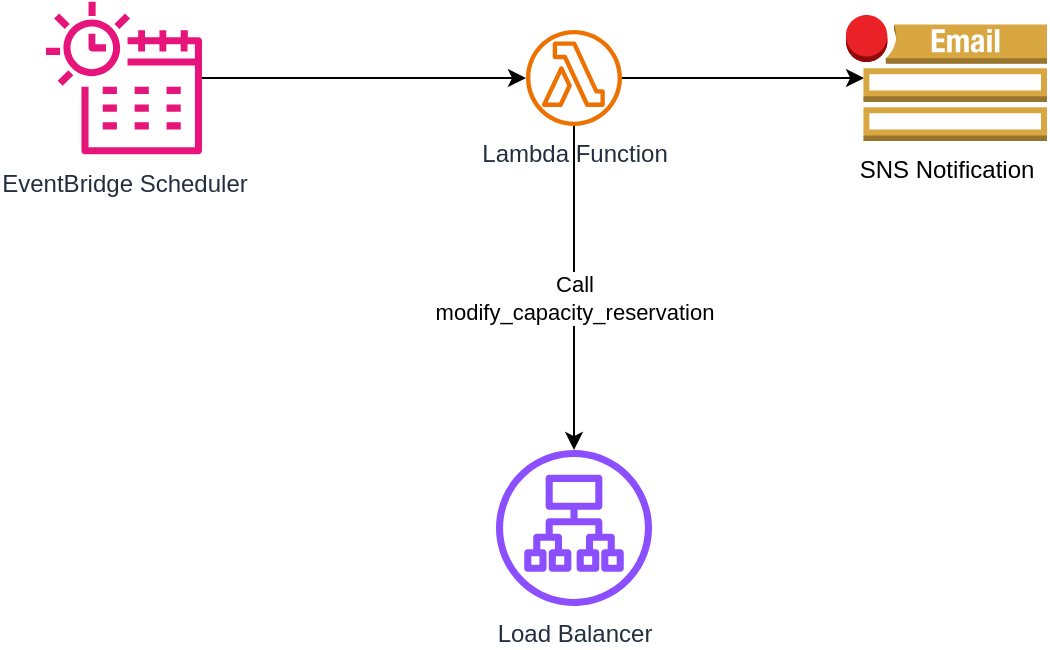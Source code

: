 <mxfile version="21.7.4" type="device">
  <diagram name="Page-1" id="nEjMn-u8VQfTf_7Ug5Au">
    <mxGraphModel dx="1234" dy="1030" grid="1" gridSize="10" guides="1" tooltips="1" connect="1" arrows="1" fold="1" page="1" pageScale="1" pageWidth="850" pageHeight="1100" math="0" shadow="0">
      <root>
        <mxCell id="0" />
        <mxCell id="1" parent="0" />
        <mxCell id="h4lLhx8iBPqng4mS8wYi-1" value="EventBridge Scheduler" style="sketch=0;outlineConnect=0;fontColor=#232F3E;gradientColor=none;fillColor=#E7157B;strokeColor=none;dashed=0;verticalLabelPosition=bottom;verticalAlign=top;align=center;html=1;fontSize=12;fontStyle=0;aspect=fixed;pointerEvents=1;shape=mxgraph.aws4.eventbridge_scheduler;" vertex="1" parent="1">
          <mxGeometry x="170" y="40" width="78" height="78" as="geometry" />
        </mxCell>
        <mxCell id="h4lLhx8iBPqng4mS8wYi-8" style="edgeStyle=orthogonalEdgeStyle;rounded=0;orthogonalLoop=1;jettySize=auto;html=1;entryX=0.09;entryY=0.5;entryDx=0;entryDy=0;entryPerimeter=0;" edge="1" parent="1" source="h4lLhx8iBPqng4mS8wYi-2" target="h4lLhx8iBPqng4mS8wYi-6">
          <mxGeometry relative="1" as="geometry" />
        </mxCell>
        <mxCell id="h4lLhx8iBPqng4mS8wYi-9" style="edgeStyle=orthogonalEdgeStyle;rounded=0;orthogonalLoop=1;jettySize=auto;html=1;" edge="1" parent="1" source="h4lLhx8iBPqng4mS8wYi-2" target="h4lLhx8iBPqng4mS8wYi-4">
          <mxGeometry relative="1" as="geometry" />
        </mxCell>
        <mxCell id="h4lLhx8iBPqng4mS8wYi-10" value="Call &lt;br&gt;modify_capacity_reservation" style="edgeLabel;html=1;align=center;verticalAlign=middle;resizable=0;points=[];" vertex="1" connectable="0" parent="h4lLhx8iBPqng4mS8wYi-9">
          <mxGeometry x="0.062" relative="1" as="geometry">
            <mxPoint as="offset" />
          </mxGeometry>
        </mxCell>
        <mxCell id="h4lLhx8iBPqng4mS8wYi-2" value="Lambda Function" style="sketch=0;outlineConnect=0;fontColor=#232F3E;gradientColor=none;fillColor=#ED7100;strokeColor=none;dashed=0;verticalLabelPosition=bottom;verticalAlign=top;align=center;html=1;fontSize=12;fontStyle=0;aspect=fixed;pointerEvents=1;shape=mxgraph.aws4.lambda_function;" vertex="1" parent="1">
          <mxGeometry x="410" y="55" width="48" height="48" as="geometry" />
        </mxCell>
        <mxCell id="h4lLhx8iBPqng4mS8wYi-4" value="Load Balancer" style="sketch=0;outlineConnect=0;fontColor=#232F3E;gradientColor=none;fillColor=#8C4FFF;strokeColor=none;dashed=0;verticalLabelPosition=bottom;verticalAlign=top;align=center;html=1;fontSize=12;fontStyle=0;aspect=fixed;pointerEvents=1;shape=mxgraph.aws4.application_load_balancer;" vertex="1" parent="1">
          <mxGeometry x="395" y="265" width="78" height="78" as="geometry" />
        </mxCell>
        <mxCell id="h4lLhx8iBPqng4mS8wYi-6" value="SNS Notification" style="outlineConnect=0;dashed=0;verticalLabelPosition=bottom;verticalAlign=top;align=center;html=1;shape=mxgraph.aws3.email_notification;fillColor=#D9A741;gradientColor=none;" vertex="1" parent="1">
          <mxGeometry x="570" y="47.5" width="100.5" height="63" as="geometry" />
        </mxCell>
        <mxCell id="h4lLhx8iBPqng4mS8wYi-7" value="" style="endArrow=classic;html=1;rounded=0;" edge="1" parent="1" source="h4lLhx8iBPqng4mS8wYi-1" target="h4lLhx8iBPqng4mS8wYi-2">
          <mxGeometry width="50" height="50" relative="1" as="geometry">
            <mxPoint x="480" y="355" as="sourcePoint" />
            <mxPoint x="530" y="305" as="targetPoint" />
          </mxGeometry>
        </mxCell>
      </root>
    </mxGraphModel>
  </diagram>
</mxfile>
